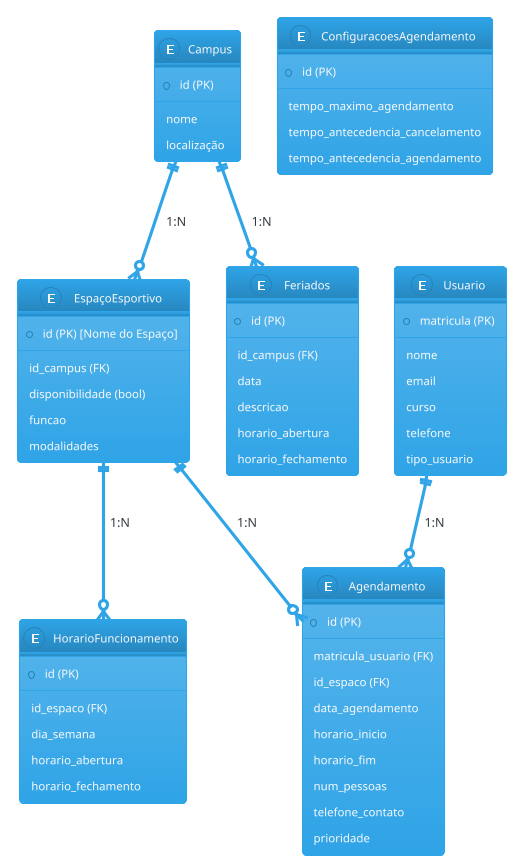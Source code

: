@startuml
!theme cerulean

entity "Campus" as Campus {
  * id (PK)
  --
  nome
  localização
}

entity "EspaçoEsportivo" as EspacoEsportivo {
  * id (PK) [Nome do Espaço]
  --
  id_campus (FK)
  disponibilidade (bool)
  funcao
  modalidades
}

entity "HorarioFuncionamento" as HorarioFuncionamento {
  * id (PK)
  --
  id_espaco (FK)
  dia_semana
  horario_abertura
  horario_fechamento
}

entity "Feriados" as Feriados {
  * id (PK)
  --
  id_campus (FK)
  data
  descricao
  horario_abertura
  horario_fechamento
}

entity "Usuario" as Usuario {
  * matricula (PK)
  --
  nome
  email
  curso
  telefone
  tipo_usuario
}

entity "Agendamento" as Agendamento {
  * id (PK)
  --
  matricula_usuario (FK)
  id_espaco (FK)
  data_agendamento
  horario_inicio
  horario_fim
  num_pessoas
  telefone_contato
  prioridade
}

entity "ConfiguracoesAgendamento" as ConfiguracoesAgendamento {
  * id (PK)
  --
  tempo_maximo_agendamento
  tempo_antecedencia_cancelamento
  tempo_antecedencia_agendamento
}

Campus ||--o{ EspacoEsportivo : "1:N"
EspacoEsportivo ||--o{ HorarioFuncionamento : "1:N"
Campus ||--o{ Feriados : "1:N"
EspacoEsportivo ||--o{ Agendamento : "1:N"
Usuario ||--o{ Agendamento : "1:N"
@enduml